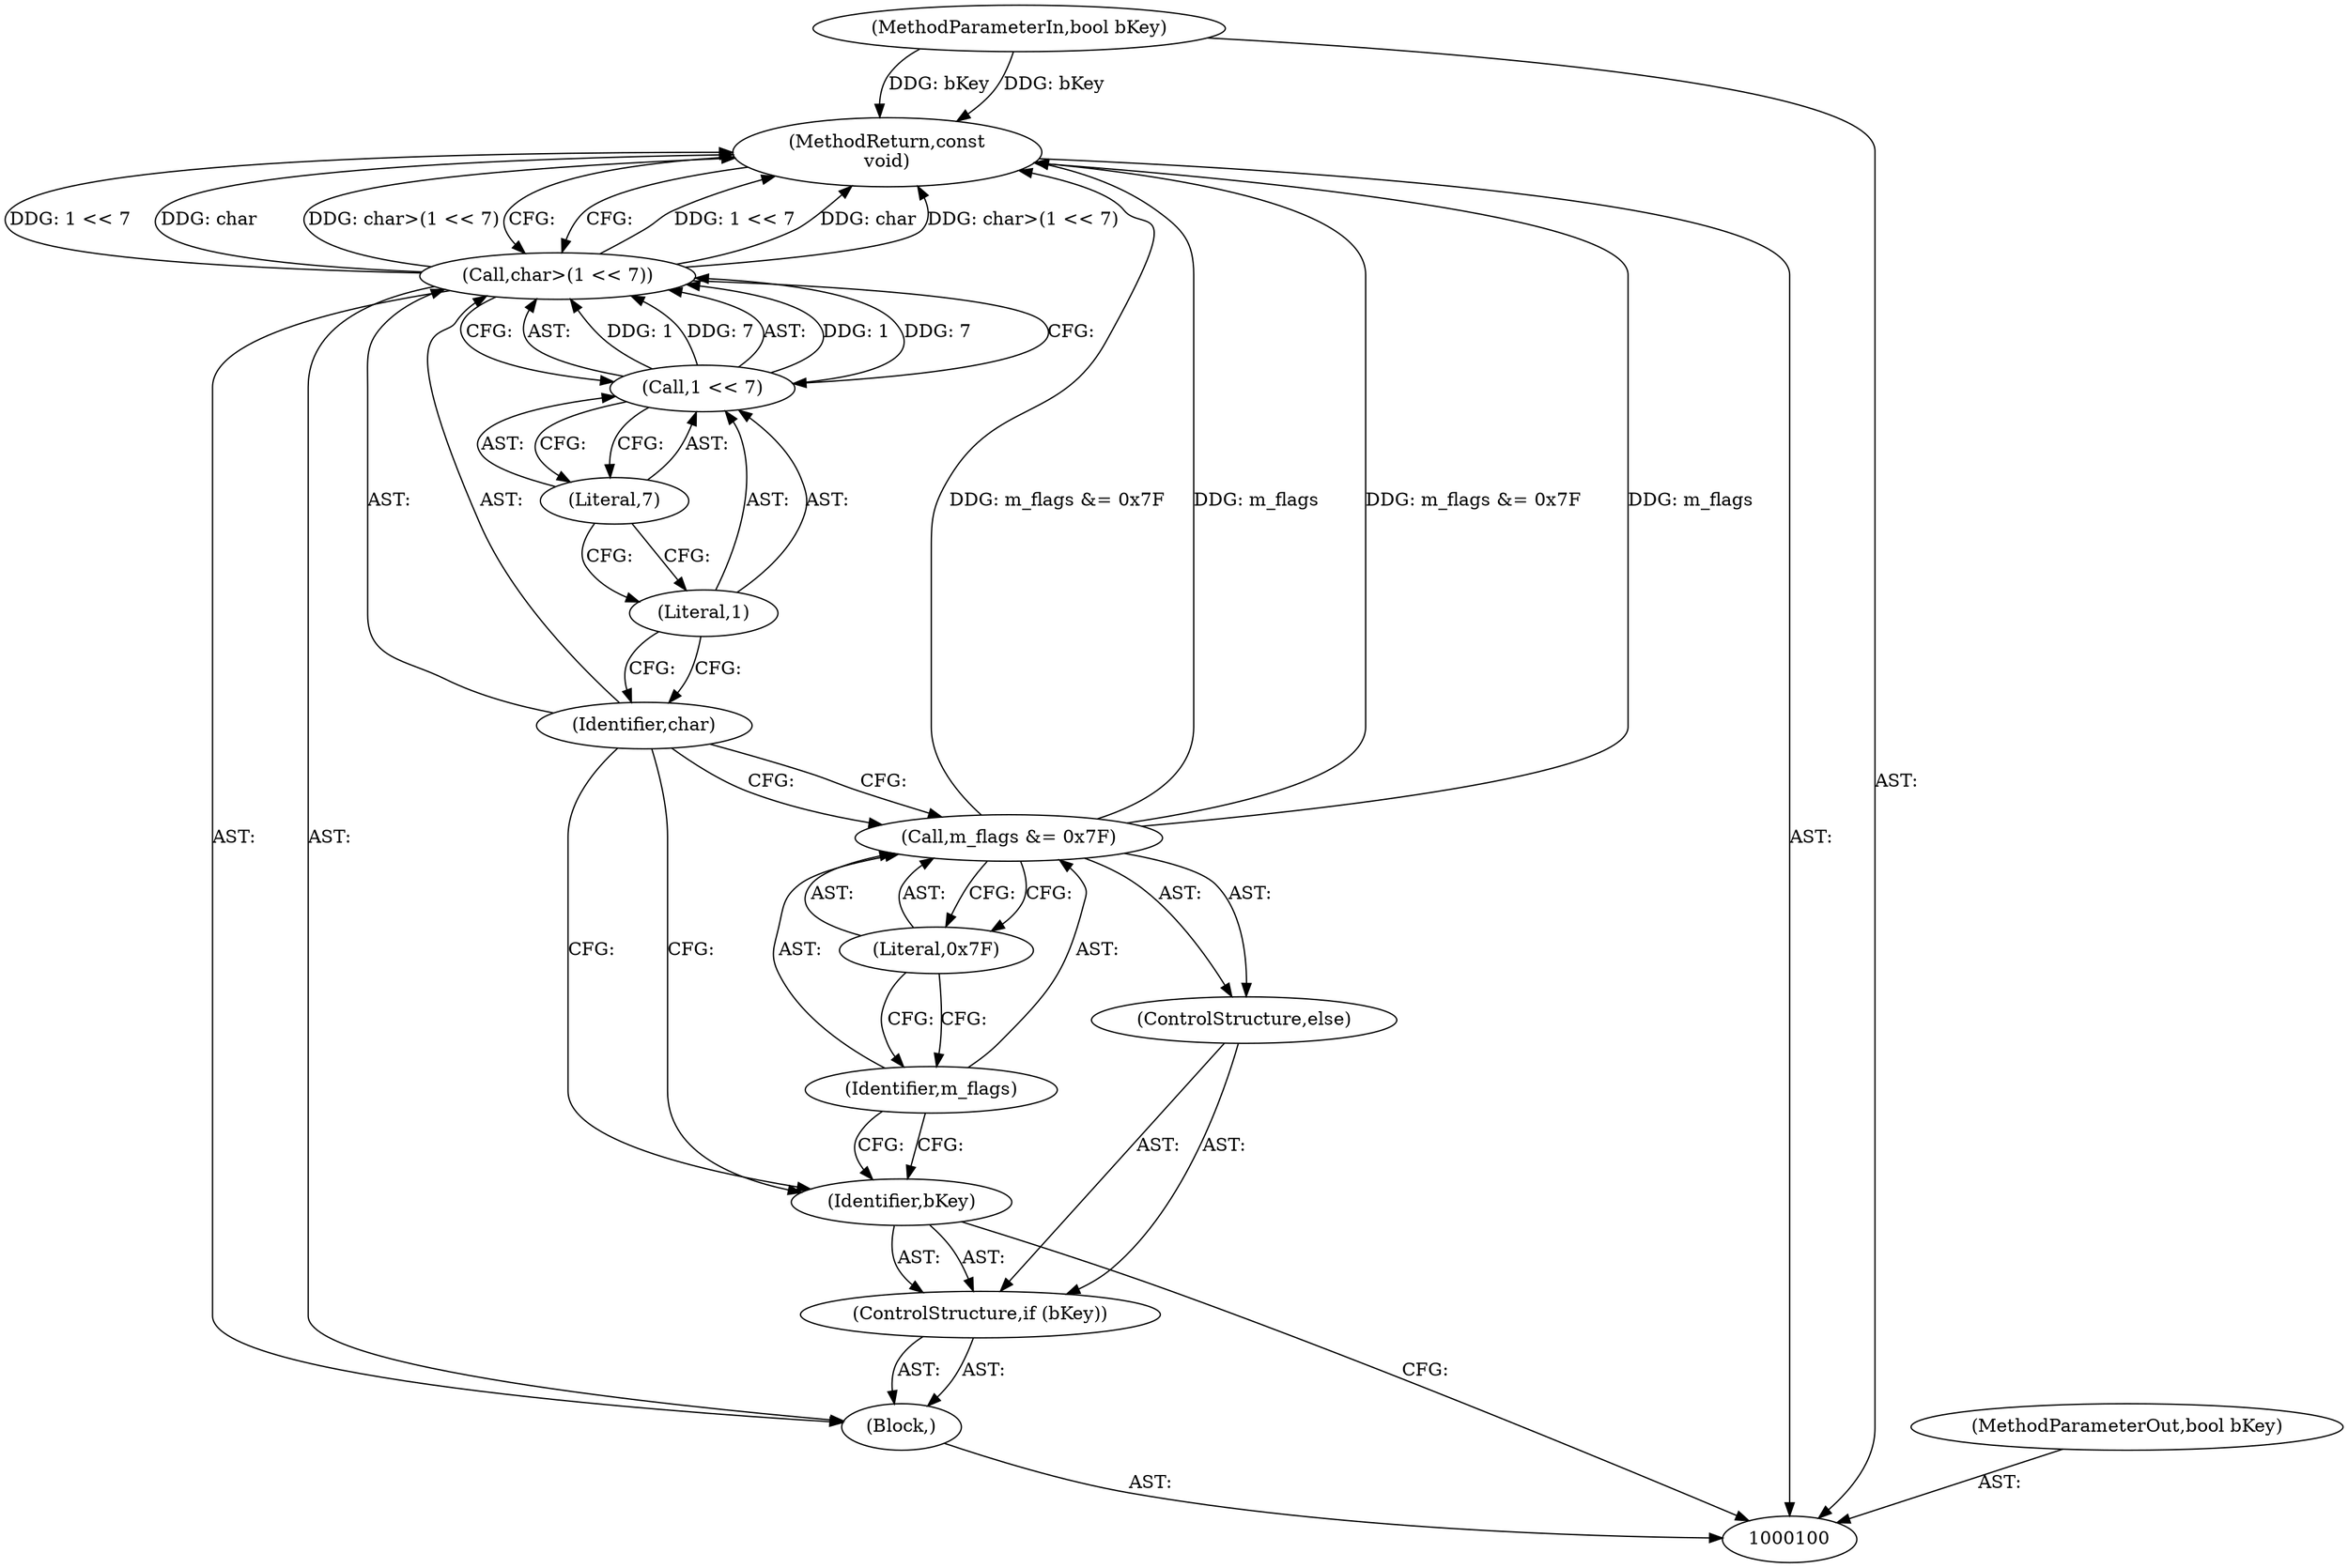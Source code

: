 digraph "0_Android_04839626ed859623901ebd3a5fd483982186b59d_154" {
"1000114" [label="(MethodReturn,const\nvoid)"];
"1000101" [label="(MethodParameterIn,bool bKey)"];
"1000137" [label="(MethodParameterOut,bool bKey)"];
"1000102" [label="(Block,)"];
"1000103" [label="(ControlStructure,if (bKey))"];
"1000104" [label="(Identifier,bKey)"];
"1000109" [label="(Call,char>(1 << 7))"];
"1000110" [label="(Identifier,char)"];
"1000111" [label="(Call,1 << 7)"];
"1000112" [label="(Literal,1)"];
"1000113" [label="(Literal,7)"];
"1000105" [label="(ControlStructure,else)"];
"1000108" [label="(Literal,0x7F)"];
"1000106" [label="(Call,m_flags &= 0x7F)"];
"1000107" [label="(Identifier,m_flags)"];
"1000114" -> "1000100"  [label="AST: "];
"1000114" -> "1000109"  [label="CFG: "];
"1000106" -> "1000114"  [label="DDG: m_flags"];
"1000106" -> "1000114"  [label="DDG: m_flags &= 0x7F"];
"1000109" -> "1000114"  [label="DDG: 1 << 7"];
"1000109" -> "1000114"  [label="DDG: char"];
"1000109" -> "1000114"  [label="DDG: char>(1 << 7)"];
"1000101" -> "1000114"  [label="DDG: bKey"];
"1000101" -> "1000100"  [label="AST: "];
"1000101" -> "1000114"  [label="DDG: bKey"];
"1000137" -> "1000100"  [label="AST: "];
"1000102" -> "1000100"  [label="AST: "];
"1000103" -> "1000102"  [label="AST: "];
"1000109" -> "1000102"  [label="AST: "];
"1000103" -> "1000102"  [label="AST: "];
"1000104" -> "1000103"  [label="AST: "];
"1000105" -> "1000103"  [label="AST: "];
"1000104" -> "1000103"  [label="AST: "];
"1000104" -> "1000100"  [label="CFG: "];
"1000107" -> "1000104"  [label="CFG: "];
"1000110" -> "1000104"  [label="CFG: "];
"1000109" -> "1000102"  [label="AST: "];
"1000109" -> "1000111"  [label="CFG: "];
"1000110" -> "1000109"  [label="AST: "];
"1000111" -> "1000109"  [label="AST: "];
"1000114" -> "1000109"  [label="CFG: "];
"1000109" -> "1000114"  [label="DDG: 1 << 7"];
"1000109" -> "1000114"  [label="DDG: char"];
"1000109" -> "1000114"  [label="DDG: char>(1 << 7)"];
"1000111" -> "1000109"  [label="DDG: 1"];
"1000111" -> "1000109"  [label="DDG: 7"];
"1000110" -> "1000109"  [label="AST: "];
"1000110" -> "1000106"  [label="CFG: "];
"1000110" -> "1000104"  [label="CFG: "];
"1000112" -> "1000110"  [label="CFG: "];
"1000111" -> "1000109"  [label="AST: "];
"1000111" -> "1000113"  [label="CFG: "];
"1000112" -> "1000111"  [label="AST: "];
"1000113" -> "1000111"  [label="AST: "];
"1000109" -> "1000111"  [label="CFG: "];
"1000111" -> "1000109"  [label="DDG: 1"];
"1000111" -> "1000109"  [label="DDG: 7"];
"1000112" -> "1000111"  [label="AST: "];
"1000112" -> "1000110"  [label="CFG: "];
"1000113" -> "1000112"  [label="CFG: "];
"1000113" -> "1000111"  [label="AST: "];
"1000113" -> "1000112"  [label="CFG: "];
"1000111" -> "1000113"  [label="CFG: "];
"1000105" -> "1000103"  [label="AST: "];
"1000106" -> "1000105"  [label="AST: "];
"1000108" -> "1000106"  [label="AST: "];
"1000108" -> "1000107"  [label="CFG: "];
"1000106" -> "1000108"  [label="CFG: "];
"1000106" -> "1000105"  [label="AST: "];
"1000106" -> "1000108"  [label="CFG: "];
"1000107" -> "1000106"  [label="AST: "];
"1000108" -> "1000106"  [label="AST: "];
"1000110" -> "1000106"  [label="CFG: "];
"1000106" -> "1000114"  [label="DDG: m_flags"];
"1000106" -> "1000114"  [label="DDG: m_flags &= 0x7F"];
"1000107" -> "1000106"  [label="AST: "];
"1000107" -> "1000104"  [label="CFG: "];
"1000108" -> "1000107"  [label="CFG: "];
}
